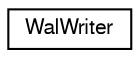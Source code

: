 digraph "Graphical Class Hierarchy"
{
  edge [fontname="FreeSans",fontsize="10",labelfontname="FreeSans",labelfontsize="10"];
  node [fontname="FreeSans",fontsize="10",shape=record];
  rankdir="LR";
  Node0 [label="WalWriter",height=0.2,width=0.4,color="black", fillcolor="white", style="filled",URL="$structWalWriter.html"];
}
